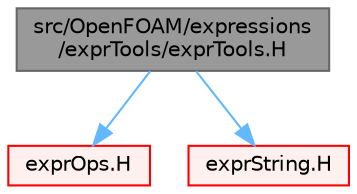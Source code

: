 digraph "src/OpenFOAM/expressions/exprTools/exprTools.H"
{
 // LATEX_PDF_SIZE
  bgcolor="transparent";
  edge [fontname=Helvetica,fontsize=10,labelfontname=Helvetica,labelfontsize=10];
  node [fontname=Helvetica,fontsize=10,shape=box,height=0.2,width=0.4];
  Node1 [id="Node000001",label="src/OpenFOAM/expressions\l/exprTools/exprTools.H",height=0.2,width=0.4,color="gray40", fillcolor="grey60", style="filled", fontcolor="black",tooltip=" "];
  Node1 -> Node2 [id="edge1_Node000001_Node000002",color="steelblue1",style="solid",tooltip=" "];
  Node2 [id="Node000002",label="exprOps.H",height=0.2,width=0.4,color="red", fillcolor="#FFF0F0", style="filled",URL="$exprOps_8H.html",tooltip="Operations involving expressions."];
  Node1 -> Node34 [id="edge2_Node000001_Node000034",color="steelblue1",style="solid",tooltip=" "];
  Node34 [id="Node000034",label="exprString.H",height=0.2,width=0.4,color="red", fillcolor="#FFF0F0", style="filled",URL="$exprString_8H.html",tooltip=" "];
}
